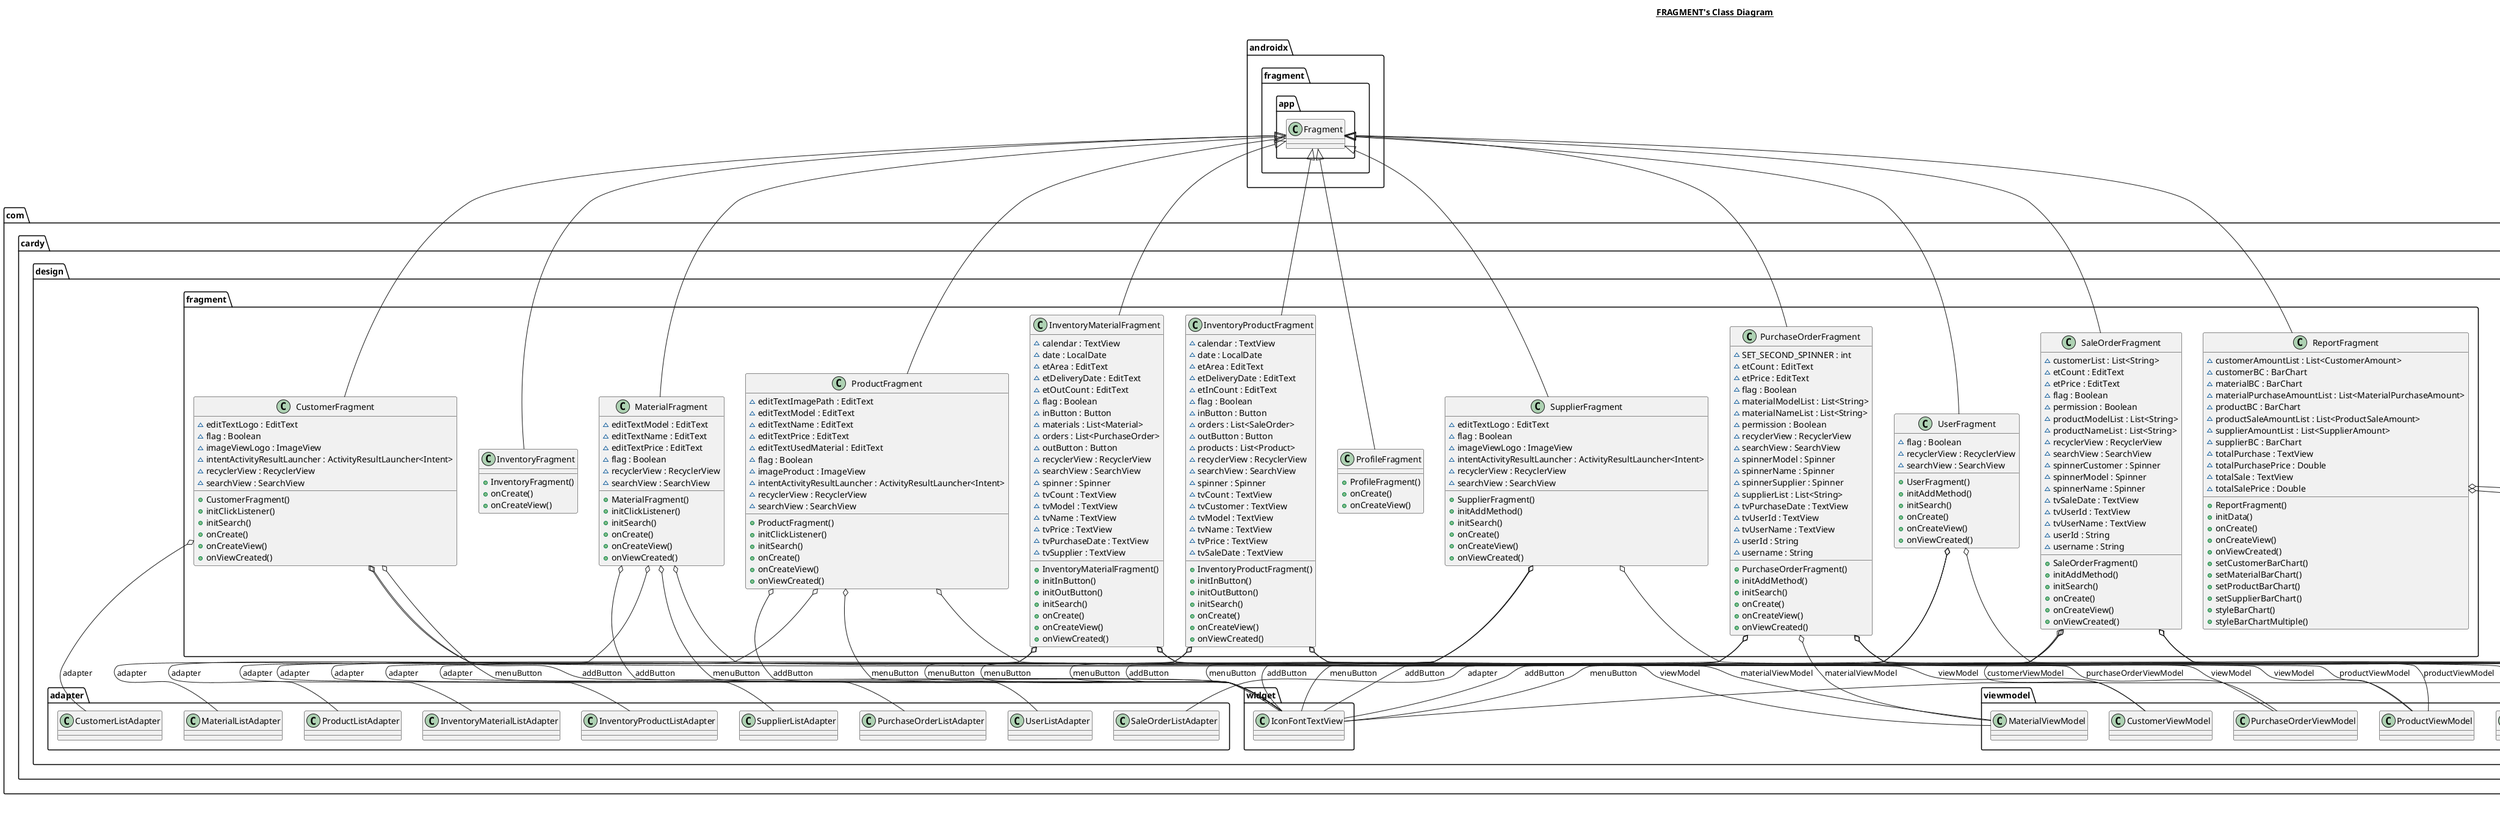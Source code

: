 @startuml

title __FRAGMENT's Class Diagram__\n

  namespace com.cardy.design {
    namespace fragment {
      class com.cardy.design.fragment.CustomerFragment {
          ~ editTextLogo : EditText
          ~ flag : Boolean
          ~ imageViewLogo : ImageView
          ~ intentActivityResultLauncher : ActivityResultLauncher<Intent>
          ~ recyclerView : RecyclerView
          ~ searchView : SearchView
          + CustomerFragment()
          + initClickListener()
          + initSearch()
          + onCreate()
          + onCreateView()
          + onViewCreated()
      }
    }
  }
  

  namespace com.cardy.design {
    namespace fragment {
      class com.cardy.design.fragment.InventoryFragment {
          + InventoryFragment()
          + onCreate()
          + onCreateView()
      }
    }
  }
  

  namespace com.cardy.design {
    namespace fragment {
      class com.cardy.design.fragment.InventoryMaterialFragment {
          ~ calendar : TextView
          ~ date : LocalDate
          ~ etArea : EditText
          ~ etDeliveryDate : EditText
          ~ etOutCount : EditText
          ~ flag : Boolean
          ~ inButton : Button
          ~ materials : List<Material>
          ~ orders : List<PurchaseOrder>
          ~ outButton : Button
          ~ recyclerView : RecyclerView
          ~ searchView : SearchView
          ~ spinner : Spinner
          ~ tvCount : TextView
          ~ tvModel : TextView
          ~ tvName : TextView
          ~ tvPrice : TextView
          ~ tvPurchaseDate : TextView
          ~ tvSupplier : TextView
          + InventoryMaterialFragment()
          + initInButton()
          + initOutButton()
          + initSearch()
          + onCreate()
          + onCreateView()
          + onViewCreated()
      }
    }
  }
  

  namespace com.cardy.design {
    namespace fragment {
      class com.cardy.design.fragment.InventoryProductFragment {
          ~ calendar : TextView
          ~ date : LocalDate
          ~ etArea : EditText
          ~ etDeliveryDate : EditText
          ~ etInCount : EditText
          ~ flag : Boolean
          ~ inButton : Button
          ~ orders : List<SaleOrder>
          ~ outButton : Button
          ~ products : List<Product>
          ~ recyclerView : RecyclerView
          ~ searchView : SearchView
          ~ spinner : Spinner
          ~ tvCount : TextView
          ~ tvCustomer : TextView
          ~ tvModel : TextView
          ~ tvName : TextView
          ~ tvPrice : TextView
          ~ tvSaleDate : TextView
          + InventoryProductFragment()
          + initInButton()
          + initOutButton()
          + initSearch()
          + onCreate()
          + onCreateView()
          + onViewCreated()
      }
    }
  }
  

  namespace com.cardy.design {
    namespace fragment {
      class com.cardy.design.fragment.MaterialFragment {
          ~ editTextModel : EditText
          ~ editTextName : EditText
          ~ editTextPrice : EditText
          ~ flag : Boolean
          ~ recyclerView : RecyclerView
          ~ searchView : SearchView
          + MaterialFragment()
          + initClickListener()
          + initSearch()
          + onCreate()
          + onCreateView()
          + onViewCreated()
      }
    }
  }
  

  namespace com.cardy.design {
    namespace fragment {
      class com.cardy.design.fragment.ProductFragment {
          ~ editTextImagePath : EditText
          ~ editTextModel : EditText
          ~ editTextName : EditText
          ~ editTextPrice : EditText
          ~ editTextUsedMaterial : EditText
          ~ flag : Boolean
          ~ imageProduct : ImageView
          ~ intentActivityResultLauncher : ActivityResultLauncher<Intent>
          ~ recyclerView : RecyclerView
          ~ searchView : SearchView
          + ProductFragment()
          + initClickListener()
          + initSearch()
          + onCreate()
          + onCreateView()
          + onViewCreated()
      }
    }
  }
  

  namespace com.cardy.design {
    namespace fragment {
      class com.cardy.design.fragment.ProfileFragment {
          + ProfileFragment()
          + onCreate()
          + onCreateView()
      }
    }
  }
  

  namespace com.cardy.design {
    namespace fragment {
      class com.cardy.design.fragment.PurchaseOrderFragment {
          ~ SET_SECOND_SPINNER : int
          ~ etCount : EditText
          ~ etPrice : EditText
          ~ flag : Boolean
          ~ materialModelList : List<String>
          ~ materialNameList : List<String>
          ~ permission : Boolean
          ~ recyclerView : RecyclerView
          ~ searchView : SearchView
          ~ spinnerModel : Spinner
          ~ spinnerName : Spinner
          ~ spinnerSupplier : Spinner
          ~ supplierList : List<String>
          ~ tvPurchaseDate : TextView
          ~ tvUserId : TextView
          ~ tvUserName : TextView
          ~ userId : String
          ~ username : String
          + PurchaseOrderFragment()
          + initAddMethod()
          + initSearch()
          + onCreate()
          + onCreateView()
          + onViewCreated()
      }
    }
  }
  

  namespace com.cardy.design {
    namespace fragment {
      class com.cardy.design.fragment.ReportFragment {
          ~ customerAmountList : List<CustomerAmount>
          ~ customerBC : BarChart
          ~ materialBC : BarChart
          ~ materialPurchaseAmountList : List<MaterialPurchaseAmount>
          ~ productBC : BarChart
          ~ productSaleAmountList : List<ProductSaleAmount>
          ~ supplierAmountList : List<SupplierAmount>
          ~ supplierBC : BarChart
          ~ totalPurchase : TextView
          ~ totalPurchasePrice : Double
          ~ totalSale : TextView
          ~ totalSalePrice : Double
          + ReportFragment()
          + initData()
          + onCreate()
          + onCreateView()
          + onViewCreated()
          + setCustomerBarChart()
          + setMaterialBarChart()
          + setProductBarChart()
          + setSupplierBarChart()
          + styleBarChart()
          + styleBarChartMultiple()
      }
    }
  }
  

  namespace com.cardy.design {
    namespace fragment {
      class com.cardy.design.fragment.SaleOrderFragment {
          ~ customerList : List<String>
          ~ etCount : EditText
          ~ etPrice : EditText
          ~ flag : Boolean
          ~ permission : Boolean
          ~ productModelList : List<String>
          ~ productNameList : List<String>
          ~ recyclerView : RecyclerView
          ~ searchView : SearchView
          ~ spinnerCustomer : Spinner
          ~ spinnerModel : Spinner
          ~ spinnerName : Spinner
          ~ tvSaleDate : TextView
          ~ tvUserId : TextView
          ~ tvUserName : TextView
          ~ userId : String
          ~ username : String
          + SaleOrderFragment()
          + initAddMethod()
          + initSearch()
          + onCreate()
          + onCreateView()
          + onViewCreated()
      }
    }
  }
  

  namespace com.cardy.design {
    namespace fragment {
      class com.cardy.design.fragment.SupplierFragment {
          ~ editTextLogo : EditText
          ~ flag : Boolean
          ~ imageViewLogo : ImageView
          ~ intentActivityResultLauncher : ActivityResultLauncher<Intent>
          ~ recyclerView : RecyclerView
          ~ searchView : SearchView
          + SupplierFragment()
          + initAddMethod()
          + initSearch()
          + onCreate()
          + onCreateView()
          + onViewCreated()
      }
    }
  }
  

  namespace com.cardy.design {
    namespace fragment {
      class com.cardy.design.fragment.UserFragment {
          ~ flag : Boolean
          ~ recyclerView : RecyclerView
          ~ searchView : SearchView
          + UserFragment()
          + initAddMethod()
          + initSearch()
          + onCreate()
          + onCreateView()
          + onViewCreated()
      }
    }
  }
  

  com.cardy.design.fragment.CustomerFragment -up-|> androidx.fragment.app.Fragment
  com.cardy.design.fragment.CustomerFragment o-- com.cardy.design.adapter.CustomerListAdapter : adapter
  com.cardy.design.fragment.CustomerFragment o-- com.cardy.design.widget.IconFontTextView : addButton
  com.cardy.design.fragment.CustomerFragment o-- com.cardy.design.widget.IconFontTextView : menuButton
  com.cardy.design.fragment.CustomerFragment o-- com.cardy.design.viewmodel.CustomerViewModel : viewModel
  com.cardy.design.fragment.InventoryFragment -up-|> androidx.fragment.app.Fragment
  com.cardy.design.fragment.InventoryMaterialFragment -up-|> androidx.fragment.app.Fragment
  com.cardy.design.fragment.InventoryMaterialFragment o-- com.cardy.design.adapter.InventoryMaterialListAdapter : adapter
  com.cardy.design.fragment.InventoryMaterialFragment o-- com.cardy.design.viewmodel.MaterialViewModel : materialViewModel
  com.cardy.design.fragment.InventoryMaterialFragment o-- com.cardy.design.widget.IconFontTextView : menuButton
  com.cardy.design.fragment.InventoryMaterialFragment o-- com.cardy.design.viewmodel.PurchaseOrderViewModel : purchaseOrderViewModel
  com.cardy.design.fragment.InventoryMaterialFragment o-- com.cardy.design.viewmodel.InventoryViewModel : viewModel
  com.cardy.design.fragment.InventoryProductFragment -up-|> androidx.fragment.app.Fragment
  com.cardy.design.fragment.InventoryProductFragment o-- com.cardy.design.adapter.InventoryProductListAdapter : adapter
  com.cardy.design.fragment.InventoryProductFragment o-- com.cardy.design.widget.IconFontTextView : menuButton
  com.cardy.design.fragment.InventoryProductFragment o-- com.cardy.design.viewmodel.ProductViewModel : productViewModel
  com.cardy.design.fragment.InventoryProductFragment o-- com.cardy.design.viewmodel.SaleOrderViewModel : saleOrderViewModel
  com.cardy.design.fragment.InventoryProductFragment o-- com.cardy.design.viewmodel.InventoryViewModel : viewModel
  com.cardy.design.fragment.MaterialFragment -up-|> androidx.fragment.app.Fragment
  com.cardy.design.fragment.MaterialFragment o-- com.cardy.design.adapter.MaterialListAdapter : adapter
  com.cardy.design.fragment.MaterialFragment o-- com.cardy.design.widget.IconFontTextView : addButton
  com.cardy.design.fragment.MaterialFragment o-- com.cardy.design.widget.IconFontTextView : menuButton
  com.cardy.design.fragment.MaterialFragment o-- com.cardy.design.viewmodel.MaterialViewModel : viewModel
  com.cardy.design.fragment.ProductFragment -up-|> androidx.fragment.app.Fragment
  com.cardy.design.fragment.ProductFragment o-- com.cardy.design.adapter.ProductListAdapter : adapter
  com.cardy.design.fragment.ProductFragment o-- com.cardy.design.widget.IconFontTextView : addButton
  com.cardy.design.fragment.ProductFragment o-- com.cardy.design.widget.IconFontTextView : menuButton
  com.cardy.design.fragment.ProductFragment o-- com.cardy.design.viewmodel.ProductViewModel : viewModel
  com.cardy.design.fragment.ProfileFragment -up-|> androidx.fragment.app.Fragment
  com.cardy.design.fragment.PurchaseOrderFragment -up-|> androidx.fragment.app.Fragment
  com.cardy.design.fragment.PurchaseOrderFragment o-- com.cardy.design.adapter.PurchaseOrderListAdapter : adapter
  com.cardy.design.fragment.PurchaseOrderFragment o-- com.cardy.design.widget.IconFontTextView : addButton
  com.cardy.design.fragment.PurchaseOrderFragment o-- com.cardy.design.viewmodel.InventoryViewModel : inventoryViewModel
  com.cardy.design.fragment.PurchaseOrderFragment o-- com.cardy.design.viewmodel.MaterialViewModel : materialViewModel
  com.cardy.design.fragment.PurchaseOrderFragment o-- com.cardy.design.widget.IconFontTextView : menuButton
  com.cardy.design.fragment.PurchaseOrderFragment o-- com.cardy.design.viewmodel.SupplierViewModel : supplierViewModel
  com.cardy.design.fragment.PurchaseOrderFragment o-- com.cardy.design.viewmodel.PurchaseOrderViewModel : viewModel
  com.cardy.design.fragment.ReportFragment -up-|> androidx.fragment.app.Fragment
  com.cardy.design.fragment.ReportFragment o-- com.cardy.design.widget.IconFontTextView : menuButton
  com.cardy.design.fragment.ReportFragment o-- com.cardy.design.viewmodel.ReportViewModel : viewModel
  com.cardy.design.fragment.SaleOrderFragment -up-|> androidx.fragment.app.Fragment
  com.cardy.design.fragment.SaleOrderFragment o-- com.cardy.design.adapter.SaleOrderListAdapter : adapter
  com.cardy.design.fragment.SaleOrderFragment o-- com.cardy.design.widget.IconFontTextView : addButton
  com.cardy.design.fragment.SaleOrderFragment o-- com.cardy.design.viewmodel.CustomerViewModel : customerViewModel
  com.cardy.design.fragment.SaleOrderFragment o-- com.cardy.design.viewmodel.InventoryViewModel : inventoryViewModel
  com.cardy.design.fragment.SaleOrderFragment o-- com.cardy.design.widget.IconFontTextView : menuButton
  com.cardy.design.fragment.SaleOrderFragment o-- com.cardy.design.viewmodel.ProductViewModel : productViewModel
  com.cardy.design.fragment.SaleOrderFragment o-- com.cardy.design.viewmodel.SaleOrderViewModel : viewModel
  com.cardy.design.fragment.SupplierFragment -up-|> androidx.fragment.app.Fragment
  com.cardy.design.fragment.SupplierFragment o-- com.cardy.design.adapter.SupplierListAdapter : adapter
  com.cardy.design.fragment.SupplierFragment o-- com.cardy.design.widget.IconFontTextView : addButton
  com.cardy.design.fragment.SupplierFragment o-- com.cardy.design.widget.IconFontTextView : menuButton
  com.cardy.design.fragment.SupplierFragment o-- com.cardy.design.viewmodel.SupplierViewModel : viewModel
  com.cardy.design.fragment.UserFragment -up-|> androidx.fragment.app.Fragment
  com.cardy.design.fragment.UserFragment o-- com.cardy.design.adapter.UserListAdapter : adapter
  com.cardy.design.fragment.UserFragment o-- com.cardy.design.widget.IconFontTextView : addButton
  com.cardy.design.fragment.UserFragment o-- com.cardy.design.widget.IconFontTextView : menuButton
  com.cardy.design.fragment.UserFragment o-- com.cardy.design.viewmodel.UserViewModel : userViewModel


right footer


PlantUML diagram generated by SketchIt! (https://bitbucket.org/pmesmeur/sketch.it)
For more information about this tool, please contact philippe.mesmeur@gmail.com
endfooter

@enduml
